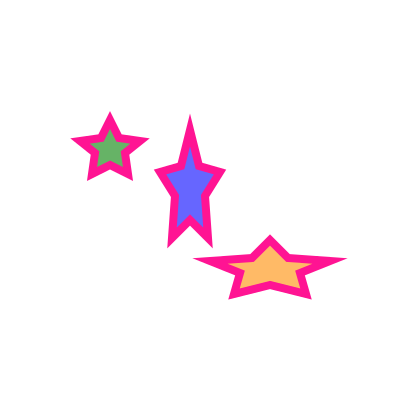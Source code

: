 {
  "$schema": "https://vega.github.io/schema/vega/v5.json",
  "description": "A simple pie chart with embedded data.",
  "background": "white",
  "padding": 5,
  "width": 200,
  "height": 200,
  "style": "view",
  "data": [{
    "name": "data_0",
    "values": [
      {"x": 50, "y": 70, "fill": "green", "scaleX": 15, "scaleY": 15},
      {"x": 90, "y": 90, "fill": "blue", "scaleX": 15, "scaleY": 30},
      {"x": 130, "y": 130, "fill": "darkorange", "scaleX": 30, "scaleY": 15}
    ]
  }],
  "marks": [
    {
      "name": "marks",
      "type": "path",
      "from": {"data": "data_0"},
      "style": ["arc"],
      "encode": {
        "update": {
          "x": {"field": "x"},
          "y": {"field": "y"},
          "scaleX": {"field": "scaleX"},
          "scaleY": {"field": "scaleY"},
          "path": {"value": "M0,.5L.6,.8L.5,.1L1,-.3L.3,-.4L0,-1L-.3,-.4L-1,-.3L-.5,.1L-.6.8L0,.5Z"},
          "fill":  {"field": "fill"},
          "fillOpacity": {"value": 0.6},
          "stroke": {"value": "deeppink"},
          "strokeWidth": {"value": 4}
        }
      }
    }
  ]
}